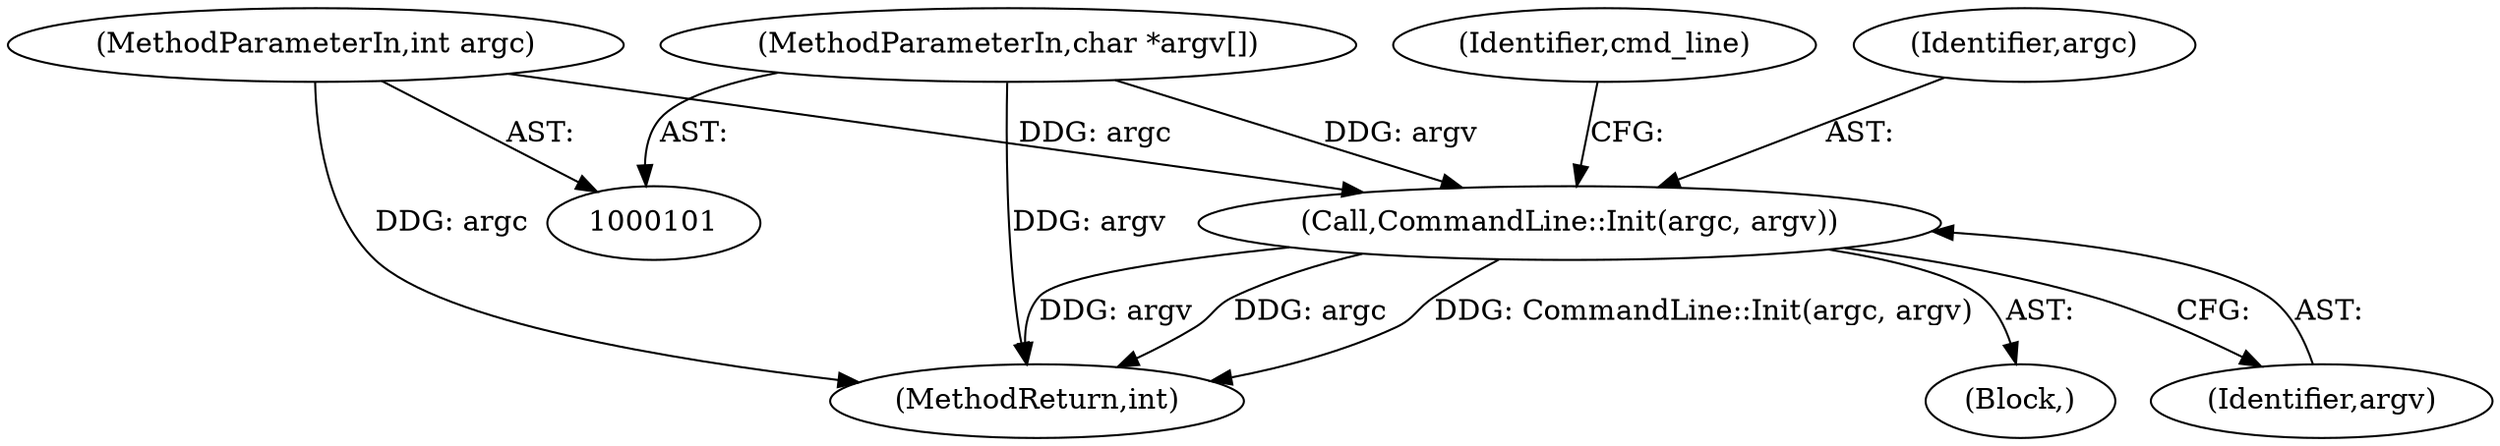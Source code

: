 digraph "0_Chrome_4ab22cfc619ee8ff17a8c50e289ec3b30731ceba_10@pointer" {
"1000108" [label="(Call,CommandLine::Init(argc, argv))"];
"1000102" [label="(MethodParameterIn,int argc)"];
"1000103" [label="(MethodParameterIn,char *argv[])"];
"1000102" [label="(MethodParameterIn,int argc)"];
"1000113" [label="(Identifier,cmd_line)"];
"1000109" [label="(Identifier,argc)"];
"1000103" [label="(MethodParameterIn,char *argv[])"];
"1000110" [label="(Identifier,argv)"];
"1000220" [label="(MethodReturn,int)"];
"1000104" [label="(Block,)"];
"1000108" [label="(Call,CommandLine::Init(argc, argv))"];
"1000108" -> "1000104"  [label="AST: "];
"1000108" -> "1000110"  [label="CFG: "];
"1000109" -> "1000108"  [label="AST: "];
"1000110" -> "1000108"  [label="AST: "];
"1000113" -> "1000108"  [label="CFG: "];
"1000108" -> "1000220"  [label="DDG: CommandLine::Init(argc, argv)"];
"1000108" -> "1000220"  [label="DDG: argv"];
"1000108" -> "1000220"  [label="DDG: argc"];
"1000102" -> "1000108"  [label="DDG: argc"];
"1000103" -> "1000108"  [label="DDG: argv"];
"1000102" -> "1000101"  [label="AST: "];
"1000102" -> "1000220"  [label="DDG: argc"];
"1000103" -> "1000101"  [label="AST: "];
"1000103" -> "1000220"  [label="DDG: argv"];
}
